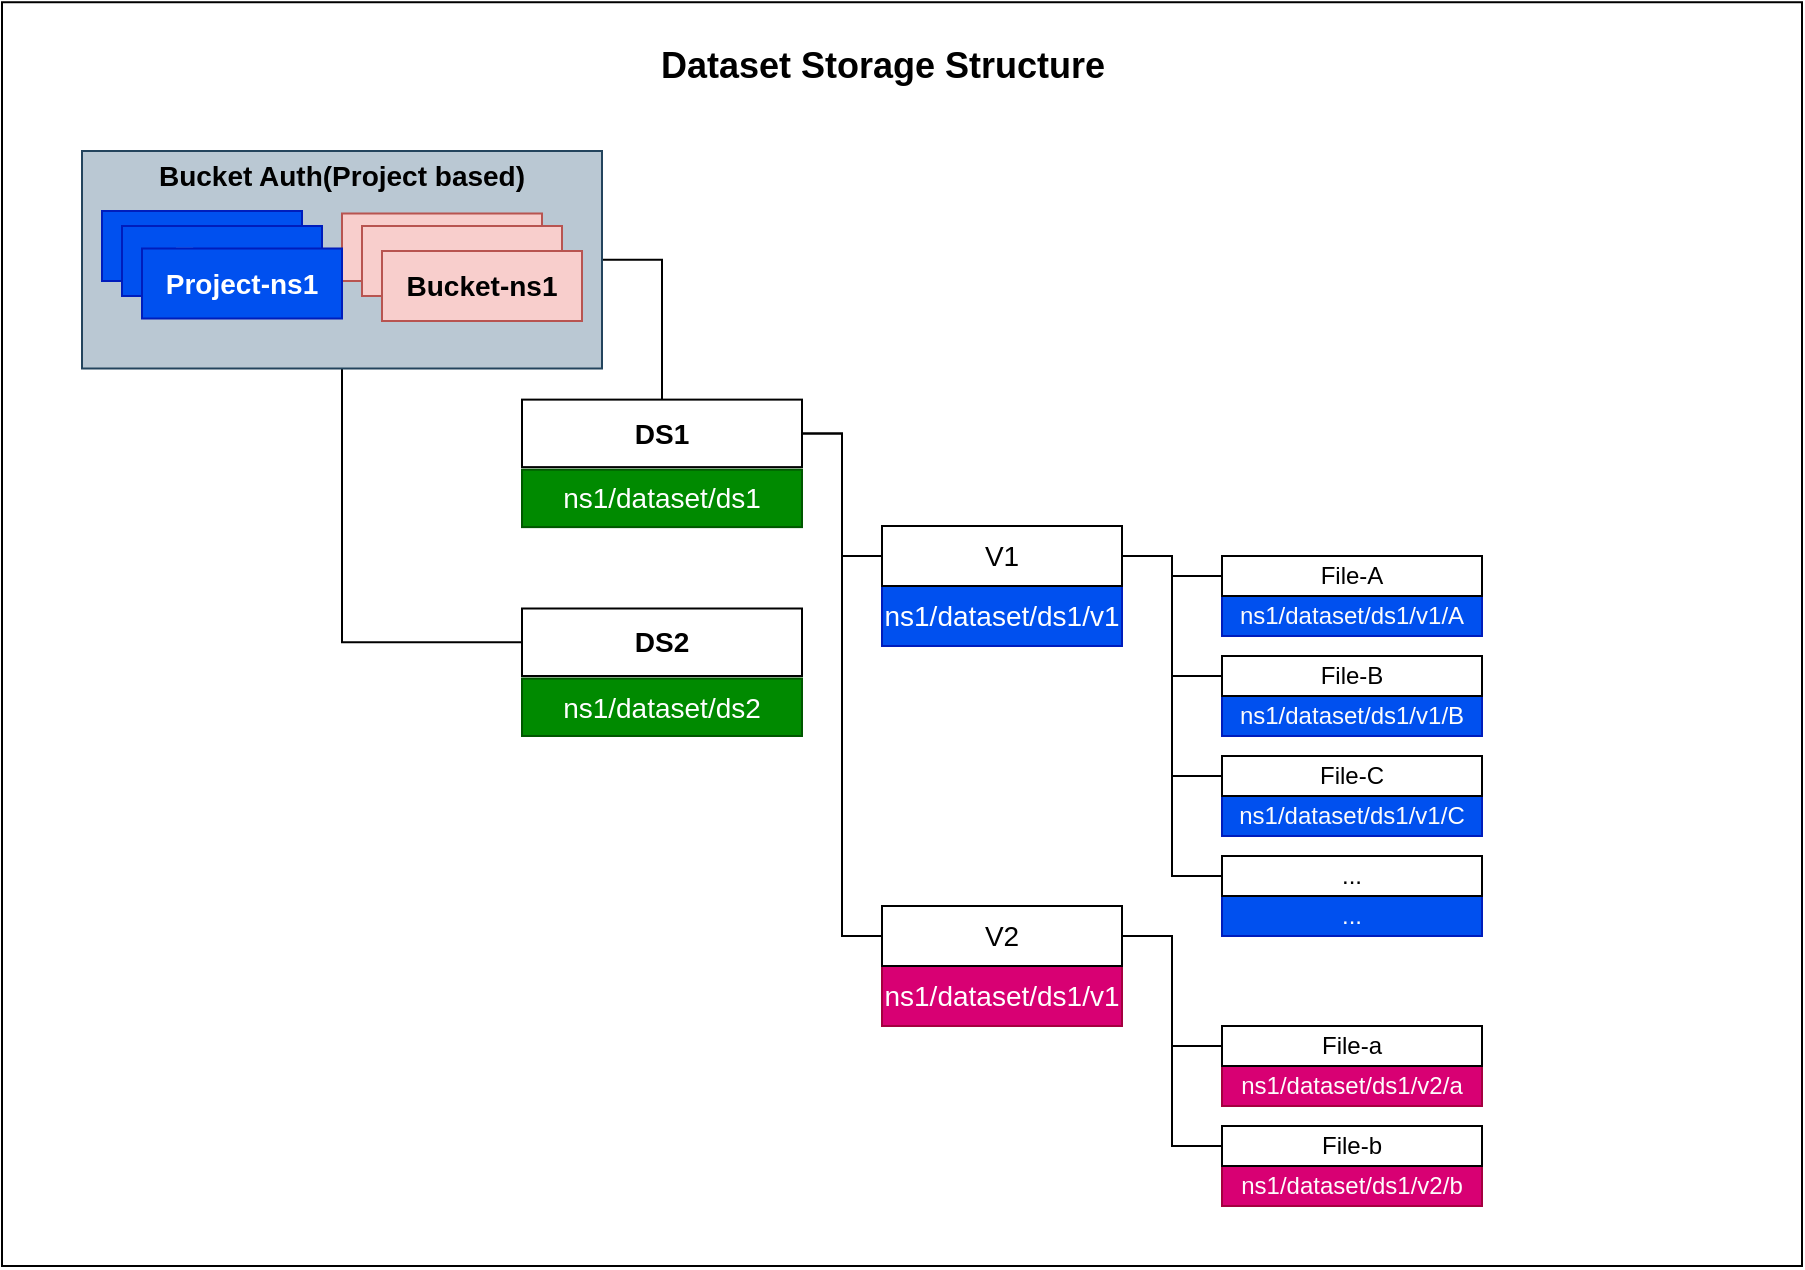 <mxfile version="20.6.2" type="device"><diagram id="LxMl-2SoCOkEbOTOW2Gz" name="第 1 页"><mxGraphModel dx="1113" dy="715" grid="1" gridSize="10" guides="1" tooltips="1" connect="1" arrows="1" fold="1" page="1" pageScale="1" pageWidth="1920" pageHeight="1200" math="0" shadow="0"><root><mxCell id="0"/><mxCell id="1" parent="0"/><mxCell id="CVLv9CD3JrJjsB5Fl6TC-63" value="" style="rounded=0;whiteSpace=wrap;html=1;" parent="1" vertex="1"><mxGeometry x="450" y="148.12" width="900" height="631.88" as="geometry"/></mxCell><mxCell id="_-KZ5vkS6JCQTZ8lt3CA-4" style="edgeStyle=orthogonalEdgeStyle;rounded=0;orthogonalLoop=1;jettySize=auto;html=1;entryX=0.5;entryY=0;entryDx=0;entryDy=0;endArrow=none;endFill=0;exitX=1;exitY=0.5;exitDx=0;exitDy=0;" edge="1" parent="1" source="CVLv9CD3JrJjsB5Fl6TC-62" target="_-KZ5vkS6JCQTZ8lt3CA-3"><mxGeometry relative="1" as="geometry"><mxPoint x="680" y="287.501" as="sourcePoint"/><mxPoint x="720" y="287.435" as="targetPoint"/></mxGeometry></mxCell><mxCell id="_-KZ5vkS6JCQTZ8lt3CA-54" style="edgeStyle=orthogonalEdgeStyle;rounded=0;orthogonalLoop=1;jettySize=auto;html=1;entryX=0;entryY=0.5;entryDx=0;entryDy=0;fontSize=18;endArrow=none;endFill=0;" edge="1" parent="1" source="CVLv9CD3JrJjsB5Fl6TC-62" target="_-KZ5vkS6JCQTZ8lt3CA-53"><mxGeometry relative="1" as="geometry"/></mxCell><mxCell id="CVLv9CD3JrJjsB5Fl6TC-62" value="" style="rounded=0;whiteSpace=wrap;html=1;fillColor=#bac8d3;strokeColor=#23445d;fontSize=14;fontStyle=1" parent="1" vertex="1"><mxGeometry x="490" y="222.5" width="260" height="108.75" as="geometry"/></mxCell><mxCell id="CVLv9CD3JrJjsB5Fl6TC-6" value="Bucket Auth(Project based)" style="text;html=1;strokeColor=none;fillColor=none;align=center;verticalAlign=middle;whiteSpace=wrap;rounded=0;fontSize=14;fontStyle=1" parent="1" vertex="1"><mxGeometry x="520" y="210" width="200" height="50" as="geometry"/></mxCell><mxCell id="CVLv9CD3JrJjsB5Fl6TC-7" value="项目-ns1" style="rounded=0;whiteSpace=wrap;html=1;fillColor=#0050ef;fontColor=#ffffff;strokeColor=#001DBC;fontSize=14;fontStyle=1" parent="1" vertex="1"><mxGeometry x="500" y="252.5" width="100" height="35" as="geometry"/></mxCell><mxCell id="CVLv9CD3JrJjsB5Fl6TC-26" value="bucket-ns1" style="rounded=0;whiteSpace=wrap;html=1;fillColor=#f8cecc;strokeColor=#b85450;fontSize=14;fontStyle=1" parent="1" vertex="1"><mxGeometry x="620" y="253.75" width="100" height="33.75" as="geometry"/></mxCell><mxCell id="CVLv9CD3JrJjsB5Fl6TC-28" value="ns1/dataset/ds1/v1" style="rounded=0;whiteSpace=wrap;html=1;fillColor=#0050ef;strokeColor=#001DBC;fontSize=14;fontColor=#ffffff;" parent="1" vertex="1"><mxGeometry x="890" y="440" width="120" height="30" as="geometry"/></mxCell><mxCell id="_-KZ5vkS6JCQTZ8lt3CA-38" style="edgeStyle=orthogonalEdgeStyle;rounded=0;orthogonalLoop=1;jettySize=auto;html=1;entryX=0;entryY=0.5;entryDx=0;entryDy=0;fontSize=14;endArrow=none;endFill=0;" edge="1" parent="1" source="CVLv9CD3JrJjsB5Fl6TC-29" target="CVLv9CD3JrJjsB5Fl6TC-36"><mxGeometry relative="1" as="geometry"/></mxCell><mxCell id="_-KZ5vkS6JCQTZ8lt3CA-39" style="edgeStyle=orthogonalEdgeStyle;rounded=0;orthogonalLoop=1;jettySize=auto;html=1;entryX=0;entryY=0.5;entryDx=0;entryDy=0;fontSize=14;endArrow=none;endFill=0;" edge="1" parent="1" source="CVLv9CD3JrJjsB5Fl6TC-29" target="_-KZ5vkS6JCQTZ8lt3CA-14"><mxGeometry relative="1" as="geometry"/></mxCell><mxCell id="_-KZ5vkS6JCQTZ8lt3CA-40" style="edgeStyle=orthogonalEdgeStyle;rounded=0;orthogonalLoop=1;jettySize=auto;html=1;entryX=0;entryY=0.5;entryDx=0;entryDy=0;fontSize=14;endArrow=none;endFill=0;" edge="1" parent="1" source="CVLv9CD3JrJjsB5Fl6TC-29" target="_-KZ5vkS6JCQTZ8lt3CA-16"><mxGeometry relative="1" as="geometry"/></mxCell><mxCell id="_-KZ5vkS6JCQTZ8lt3CA-41" style="edgeStyle=orthogonalEdgeStyle;rounded=0;orthogonalLoop=1;jettySize=auto;html=1;entryX=0;entryY=0.5;entryDx=0;entryDy=0;fontSize=14;endArrow=none;endFill=0;" edge="1" parent="1" source="CVLv9CD3JrJjsB5Fl6TC-29" target="_-KZ5vkS6JCQTZ8lt3CA-18"><mxGeometry relative="1" as="geometry"/></mxCell><mxCell id="CVLv9CD3JrJjsB5Fl6TC-29" value="V1" style="rounded=0;whiteSpace=wrap;html=1;fontSize=14;" parent="1" vertex="1"><mxGeometry x="890" y="410" width="120" height="30" as="geometry"/></mxCell><mxCell id="CVLv9CD3JrJjsB5Fl6TC-35" value="&lt;font color=&quot;#fdfcfc&quot;&gt;ns1/dataset/ds1/v1/A&lt;/font&gt;" style="rounded=0;whiteSpace=wrap;html=1;fillColor=#0050ef;strokeColor=#001DBC;fontColor=#ffffff;" parent="1" vertex="1"><mxGeometry x="1060" y="445" width="130" height="20" as="geometry"/></mxCell><mxCell id="CVLv9CD3JrJjsB5Fl6TC-36" value="File-A" style="rounded=0;whiteSpace=wrap;html=1;" parent="1" vertex="1"><mxGeometry x="1060" y="425" width="130" height="20" as="geometry"/></mxCell><mxCell id="CVLv9CD3JrJjsB5Fl6TC-65" value="&lt;font color=&quot;#000000&quot; style=&quot;font-size: 18px;&quot;&gt;Dataset Storage Structure&lt;/font&gt;" style="text;html=1;resizable=0;autosize=1;align=center;verticalAlign=middle;points=[];fillColor=none;strokeColor=none;rounded=0;fontColor=#FDFCFC;fontStyle=1;fontSize=18;" parent="1" vertex="1"><mxGeometry x="765" y="160" width="250" height="40" as="geometry"/></mxCell><mxCell id="CVLv9CD3JrJjsB5Fl6TC-71" value="项目-ns1" style="rounded=0;whiteSpace=wrap;html=1;fillColor=#0050ef;fontColor=#ffffff;strokeColor=#001DBC;fontSize=14;fontStyle=1" parent="1" vertex="1"><mxGeometry x="510" y="260" width="100" height="35" as="geometry"/></mxCell><mxCell id="CVLv9CD3JrJjsB5Fl6TC-72" value="bucket-ns1" style="rounded=0;whiteSpace=wrap;html=1;fillColor=#f8cecc;strokeColor=#b85450;fontSize=14;fontStyle=1" parent="1" vertex="1"><mxGeometry x="630" y="260" width="100" height="35" as="geometry"/></mxCell><mxCell id="CVLv9CD3JrJjsB5Fl6TC-73" value="Project-ns1" style="rounded=0;whiteSpace=wrap;html=1;fillColor=#0050ef;fontColor=#ffffff;strokeColor=#001DBC;fontSize=14;fontStyle=1" parent="1" vertex="1"><mxGeometry x="520" y="271.25" width="100" height="35" as="geometry"/></mxCell><mxCell id="CVLv9CD3JrJjsB5Fl6TC-74" value="Bucket-ns1" style="rounded=0;whiteSpace=wrap;html=1;fillColor=#f8cecc;strokeColor=#b85450;fontSize=14;fontStyle=1" parent="1" vertex="1"><mxGeometry x="640" y="272.5" width="100" height="35" as="geometry"/></mxCell><mxCell id="_-KZ5vkS6JCQTZ8lt3CA-2" value="ns1/dataset/ds1" style="rounded=0;whiteSpace=wrap;html=1;fillColor=#008a00;strokeColor=#005700;fontColor=#ffffff;fontSize=14;fontStyle=0" vertex="1" parent="1"><mxGeometry x="710" y="381.81" width="140" height="28.75" as="geometry"/></mxCell><mxCell id="_-KZ5vkS6JCQTZ8lt3CA-43" style="edgeStyle=orthogonalEdgeStyle;rounded=0;orthogonalLoop=1;jettySize=auto;html=1;entryX=0;entryY=0.5;entryDx=0;entryDy=0;fontSize=14;endArrow=none;endFill=0;" edge="1" parent="1" source="_-KZ5vkS6JCQTZ8lt3CA-3" target="CVLv9CD3JrJjsB5Fl6TC-29"><mxGeometry relative="1" as="geometry"/></mxCell><mxCell id="_-KZ5vkS6JCQTZ8lt3CA-44" style="edgeStyle=orthogonalEdgeStyle;rounded=0;orthogonalLoop=1;jettySize=auto;html=1;entryX=0;entryY=0.5;entryDx=0;entryDy=0;fontSize=14;endArrow=none;endFill=0;" edge="1" parent="1" source="_-KZ5vkS6JCQTZ8lt3CA-3" target="_-KZ5vkS6JCQTZ8lt3CA-25"><mxGeometry relative="1" as="geometry"/></mxCell><mxCell id="_-KZ5vkS6JCQTZ8lt3CA-3" value="DS1" style="rounded=0;whiteSpace=wrap;html=1;fontSize=14;fontStyle=1" vertex="1" parent="1"><mxGeometry x="710" y="346.81" width="140" height="33.75" as="geometry"/></mxCell><mxCell id="_-KZ5vkS6JCQTZ8lt3CA-13" value="&lt;font color=&quot;#fdfcfc&quot;&gt;ns1/dataset/ds1/v1/B&lt;/font&gt;" style="rounded=0;whiteSpace=wrap;html=1;fillColor=#0050ef;strokeColor=#001DBC;fontColor=#ffffff;" vertex="1" parent="1"><mxGeometry x="1060" y="495" width="130" height="20" as="geometry"/></mxCell><mxCell id="_-KZ5vkS6JCQTZ8lt3CA-14" value="File-B" style="rounded=0;whiteSpace=wrap;html=1;" vertex="1" parent="1"><mxGeometry x="1060" y="475" width="130" height="20" as="geometry"/></mxCell><mxCell id="_-KZ5vkS6JCQTZ8lt3CA-15" value="&lt;font color=&quot;#fdfcfc&quot;&gt;ns1/dataset/ds1/v1/C&lt;/font&gt;" style="rounded=0;whiteSpace=wrap;html=1;fillColor=#0050ef;strokeColor=#001DBC;fontColor=#ffffff;" vertex="1" parent="1"><mxGeometry x="1060" y="545" width="130" height="20" as="geometry"/></mxCell><mxCell id="_-KZ5vkS6JCQTZ8lt3CA-16" value="File-C" style="rounded=0;whiteSpace=wrap;html=1;" vertex="1" parent="1"><mxGeometry x="1060" y="525" width="130" height="20" as="geometry"/></mxCell><mxCell id="_-KZ5vkS6JCQTZ8lt3CA-17" value="&lt;font color=&quot;#fdfcfc&quot;&gt;...&lt;/font&gt;" style="rounded=0;whiteSpace=wrap;html=1;fillColor=#0050ef;strokeColor=#001DBC;fontColor=#ffffff;" vertex="1" parent="1"><mxGeometry x="1060" y="595" width="130" height="20" as="geometry"/></mxCell><mxCell id="_-KZ5vkS6JCQTZ8lt3CA-18" value="..." style="rounded=0;whiteSpace=wrap;html=1;" vertex="1" parent="1"><mxGeometry x="1060" y="575" width="130" height="20" as="geometry"/></mxCell><mxCell id="_-KZ5vkS6JCQTZ8lt3CA-24" value="ns1/dataset/ds1/v1" style="rounded=0;whiteSpace=wrap;html=1;fillColor=#d80073;strokeColor=#A50040;fontSize=14;fontColor=#ffffff;" vertex="1" parent="1"><mxGeometry x="890" y="630" width="120" height="30" as="geometry"/></mxCell><mxCell id="_-KZ5vkS6JCQTZ8lt3CA-45" style="edgeStyle=orthogonalEdgeStyle;rounded=0;orthogonalLoop=1;jettySize=auto;html=1;entryX=0;entryY=0.5;entryDx=0;entryDy=0;fontSize=14;endArrow=none;endFill=0;" edge="1" parent="1" source="_-KZ5vkS6JCQTZ8lt3CA-25" target="_-KZ5vkS6JCQTZ8lt3CA-27"><mxGeometry relative="1" as="geometry"/></mxCell><mxCell id="_-KZ5vkS6JCQTZ8lt3CA-46" style="edgeStyle=orthogonalEdgeStyle;rounded=0;orthogonalLoop=1;jettySize=auto;html=1;entryX=0;entryY=0.5;entryDx=0;entryDy=0;fontSize=14;endArrow=none;endFill=0;" edge="1" parent="1" source="_-KZ5vkS6JCQTZ8lt3CA-25" target="_-KZ5vkS6JCQTZ8lt3CA-29"><mxGeometry relative="1" as="geometry"/></mxCell><mxCell id="_-KZ5vkS6JCQTZ8lt3CA-25" value="V2" style="rounded=0;whiteSpace=wrap;html=1;fontSize=14;" vertex="1" parent="1"><mxGeometry x="890" y="600" width="120" height="30" as="geometry"/></mxCell><mxCell id="_-KZ5vkS6JCQTZ8lt3CA-26" value="&lt;font color=&quot;#fdfcfc&quot;&gt;ns1/dataset/ds1/v2/a&lt;/font&gt;" style="rounded=0;whiteSpace=wrap;html=1;fillColor=#d80073;strokeColor=#A50040;fontColor=#ffffff;" vertex="1" parent="1"><mxGeometry x="1060" y="680" width="130" height="20" as="geometry"/></mxCell><mxCell id="_-KZ5vkS6JCQTZ8lt3CA-27" value="File-a" style="rounded=0;whiteSpace=wrap;html=1;" vertex="1" parent="1"><mxGeometry x="1060" y="660" width="130" height="20" as="geometry"/></mxCell><mxCell id="_-KZ5vkS6JCQTZ8lt3CA-28" value="&lt;font color=&quot;#fdfcfc&quot;&gt;ns1/dataset/ds1/v2/b&lt;/font&gt;" style="rounded=0;whiteSpace=wrap;html=1;fillColor=#d80073;strokeColor=#A50040;fontColor=#ffffff;" vertex="1" parent="1"><mxGeometry x="1060" y="730" width="130" height="20" as="geometry"/></mxCell><mxCell id="_-KZ5vkS6JCQTZ8lt3CA-29" value="File-b" style="rounded=0;whiteSpace=wrap;html=1;" vertex="1" parent="1"><mxGeometry x="1060" y="710" width="130" height="20" as="geometry"/></mxCell><mxCell id="_-KZ5vkS6JCQTZ8lt3CA-52" value="ns1/dataset/ds2" style="rounded=0;whiteSpace=wrap;html=1;fillColor=#008a00;strokeColor=#005700;fontColor=#ffffff;fontSize=14;fontStyle=0" vertex="1" parent="1"><mxGeometry x="710" y="486.25" width="140" height="28.75" as="geometry"/></mxCell><mxCell id="_-KZ5vkS6JCQTZ8lt3CA-53" value="DS2" style="rounded=0;whiteSpace=wrap;html=1;fontSize=14;fontStyle=1" vertex="1" parent="1"><mxGeometry x="710" y="451.25" width="140" height="33.75" as="geometry"/></mxCell></root></mxGraphModel></diagram></mxfile>